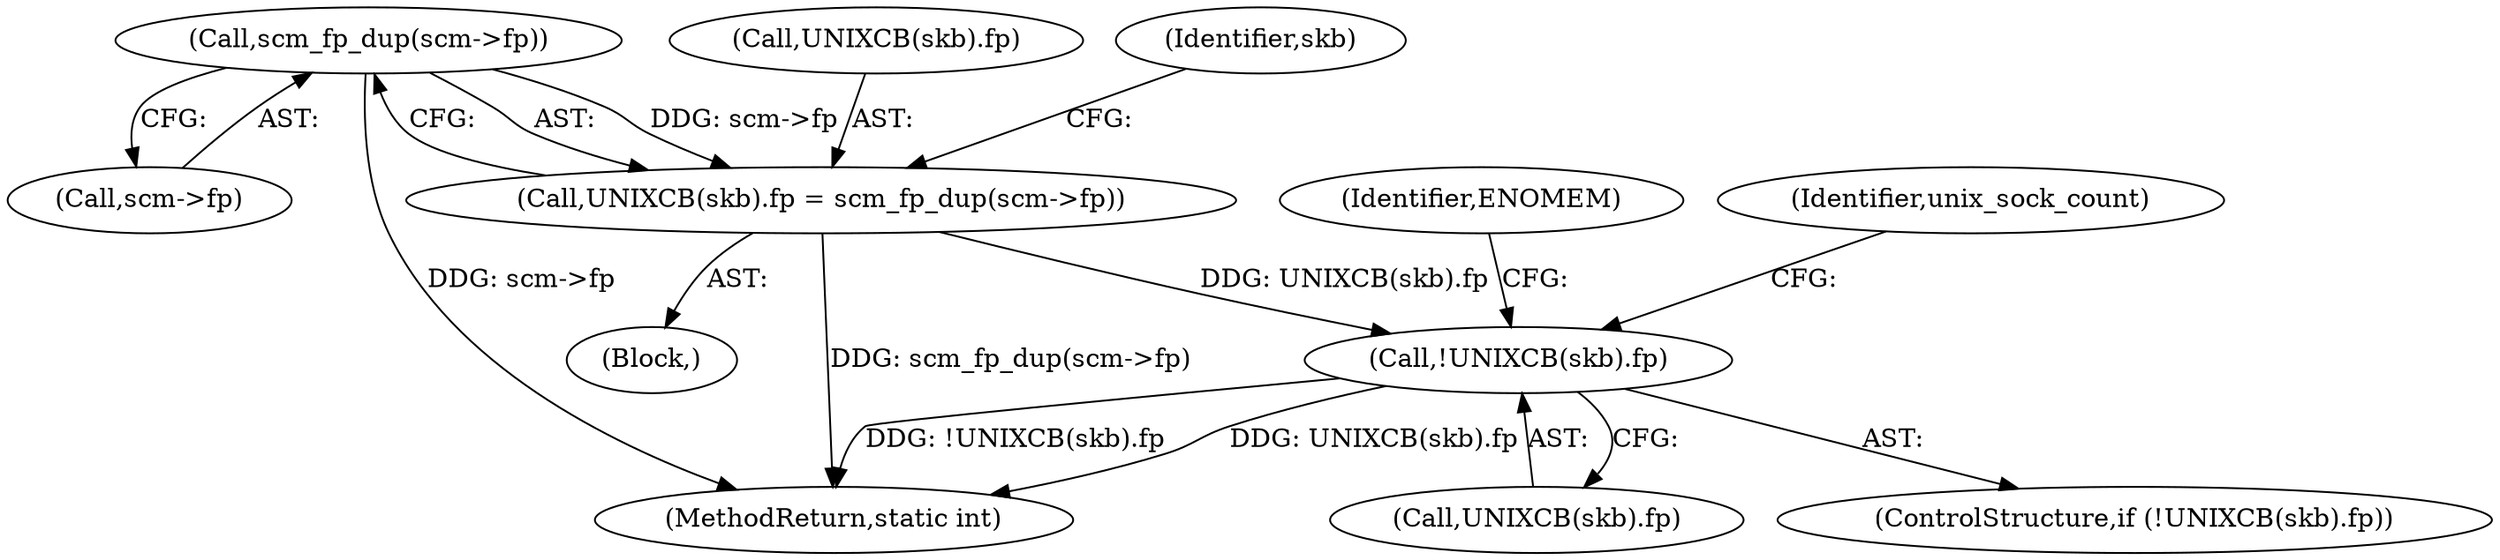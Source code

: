 digraph "0_linux_712f4aad406bb1ed67f3f98d04c044191f0ff593@pointer" {
"1000167" [label="(Call,scm_fp_dup(scm->fp))"];
"1000162" [label="(Call,UNIXCB(skb).fp = scm_fp_dup(scm->fp))"];
"1000172" [label="(Call,!UNIXCB(skb).fp)"];
"1000167" [label="(Call,scm_fp_dup(scm->fp))"];
"1000179" [label="(Identifier,ENOMEM)"];
"1000104" [label="(Block,)"];
"1000163" [label="(Call,UNIXCB(skb).fp)"];
"1000181" [label="(Identifier,unix_sock_count)"];
"1000168" [label="(Call,scm->fp)"];
"1000172" [label="(Call,!UNIXCB(skb).fp)"];
"1000171" [label="(ControlStructure,if (!UNIXCB(skb).fp))"];
"1000173" [label="(Call,UNIXCB(skb).fp)"];
"1000175" [label="(Identifier,skb)"];
"1000208" [label="(MethodReturn,static int)"];
"1000162" [label="(Call,UNIXCB(skb).fp = scm_fp_dup(scm->fp))"];
"1000167" -> "1000162"  [label="AST: "];
"1000167" -> "1000168"  [label="CFG: "];
"1000168" -> "1000167"  [label="AST: "];
"1000162" -> "1000167"  [label="CFG: "];
"1000167" -> "1000208"  [label="DDG: scm->fp"];
"1000167" -> "1000162"  [label="DDG: scm->fp"];
"1000162" -> "1000104"  [label="AST: "];
"1000163" -> "1000162"  [label="AST: "];
"1000175" -> "1000162"  [label="CFG: "];
"1000162" -> "1000208"  [label="DDG: scm_fp_dup(scm->fp)"];
"1000162" -> "1000172"  [label="DDG: UNIXCB(skb).fp"];
"1000172" -> "1000171"  [label="AST: "];
"1000172" -> "1000173"  [label="CFG: "];
"1000173" -> "1000172"  [label="AST: "];
"1000179" -> "1000172"  [label="CFG: "];
"1000181" -> "1000172"  [label="CFG: "];
"1000172" -> "1000208"  [label="DDG: !UNIXCB(skb).fp"];
"1000172" -> "1000208"  [label="DDG: UNIXCB(skb).fp"];
}
